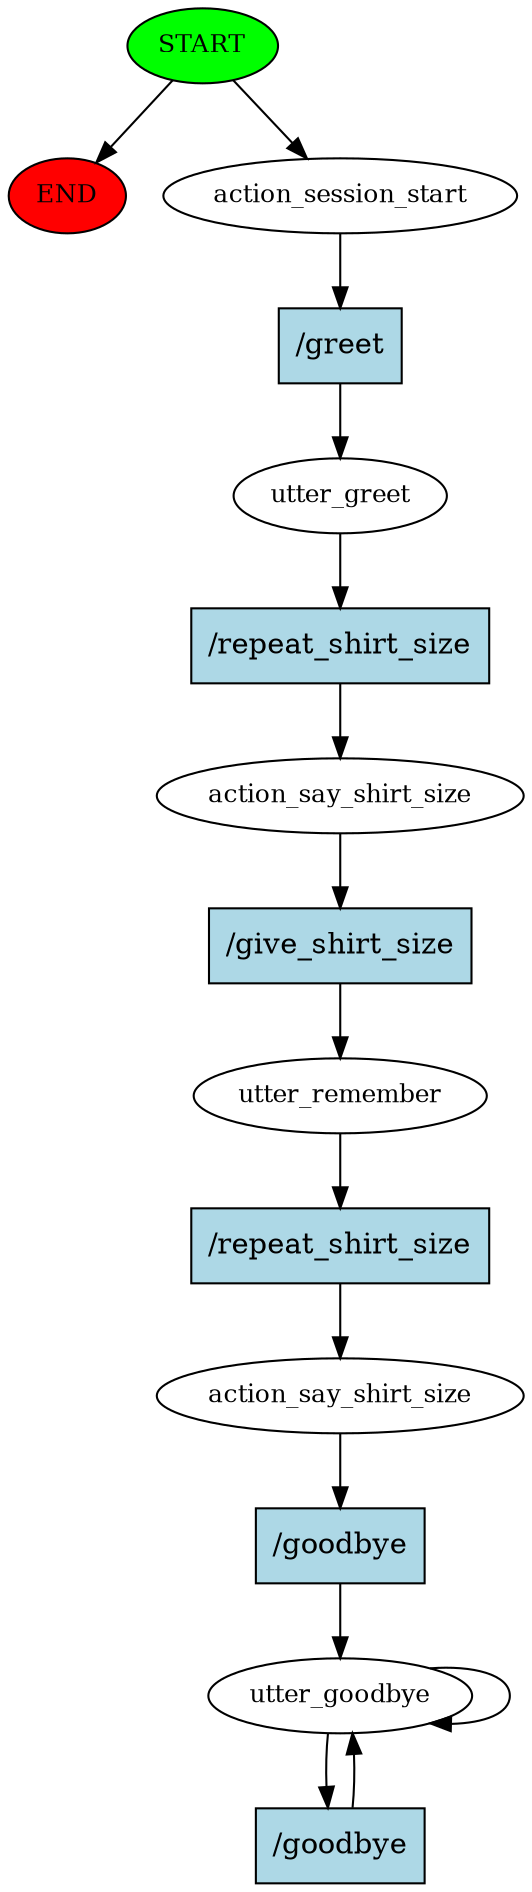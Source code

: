 digraph  {
0 [class="start active", fillcolor=green, fontsize=12, label=START, style=filled];
"-1" [class=end, fillcolor=red, fontsize=12, label=END, style=filled];
1 [class=active, fontsize=12, label=action_session_start];
2 [class=active, fontsize=12, label=utter_greet];
3 [class=active, fontsize=12, label=action_say_shirt_size];
4 [class=active, fontsize=12, label=utter_remember];
5 [class=active, fontsize=12, label=action_say_shirt_size];
6 [class="active dashed", fontsize=12, label=utter_goodbye];
9 [class="intent active", fillcolor=lightblue, label="/greet", shape=rect, style=filled];
10 [class="intent active", fillcolor=lightblue, label="/repeat_shirt_size", shape=rect, style=filled];
11 [class="intent active", fillcolor=lightblue, label="/give_shirt_size", shape=rect, style=filled];
12 [class="intent active", fillcolor=lightblue, label="/repeat_shirt_size", shape=rect, style=filled];
13 [class="intent active", fillcolor=lightblue, label="/goodbye", shape=rect, style=filled];
14 [class="intent active", fillcolor=lightblue, label="/goodbye", shape=rect, style=filled];
0 -> "-1"  [class="", key=NONE, label=""];
0 -> 1  [class=active, key=NONE, label=""];
1 -> 9  [class=active, key=0];
2 -> 10  [class=active, key=0];
3 -> 11  [class=active, key=0];
4 -> 12  [class=active, key=0];
5 -> 13  [class=active, key=0];
6 -> 6  [class=active, key=NONE, label=""];
6 -> 14  [class=active, key=0];
9 -> 2  [class=active, key=0];
10 -> 3  [class=active, key=0];
11 -> 4  [class=active, key=0];
12 -> 5  [class=active, key=0];
13 -> 6  [class=active, key=0];
14 -> 6  [class=active, key=0];
}
